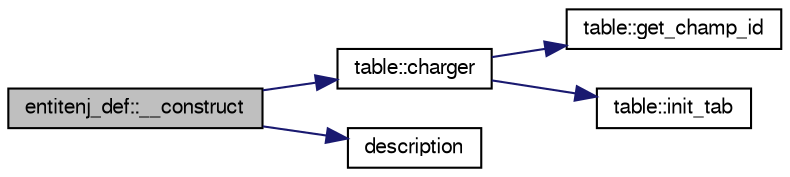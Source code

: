 digraph G
{
  bgcolor="transparent";
  edge [fontname="FreeSans",fontsize="10",labelfontname="FreeSans",labelfontsize="10"];
  node [fontname="FreeSans",fontsize="10",shape=record];
  rankdir=LR;
  Node1 [label="entitenj_def::__construct",height=0.2,width=0.4,color="black", fillcolor="grey75", style="filled" fontcolor="black"];
  Node1 -> Node2 [color="midnightblue",fontsize="10",style="solid",fontname="FreeSans"];
  Node2 [label="table::charger",height=0.2,width=0.4,color="black",URL="$classtable.html#a7d6d73070a80d26ca62b6314636b8423",tooltip="Charge un élément de la base de donnée ou directement à partid d&#39;un tableau..."];
  Node2 -> Node3 [color="midnightblue",fontsize="10",style="solid",fontname="FreeSans"];
  Node3 [label="table::get_champ_id",height=0.2,width=0.4,color="black",URL="$classtable.html#aa50c0dadb81888ec73272f13b75142fc",tooltip="Renvoie le nom du champ servant d&#39;identifiant."];
  Node2 -> Node4 [color="midnightblue",fontsize="10",style="solid",fontname="FreeSans"];
  Node4 [label="table::init_tab",height=0.2,width=0.4,color="black",URL="$classtable.html#a647da6a65b9d9e4937778f81df19cbfb",tooltip="Initialise les données membres à l&#39;aide d&#39;un tableau."];
  Node1 -> Node5 [color="midnightblue",fontsize="10",style="solid",fontname="FreeSans"];
  Node5 [label="description",height=0.2,width=0.4,color="black",URL="$base_8inc_8php.html#ad2505a709175e73ba8054e8c965c2b98",tooltip="Formate les descriptions."];
}
